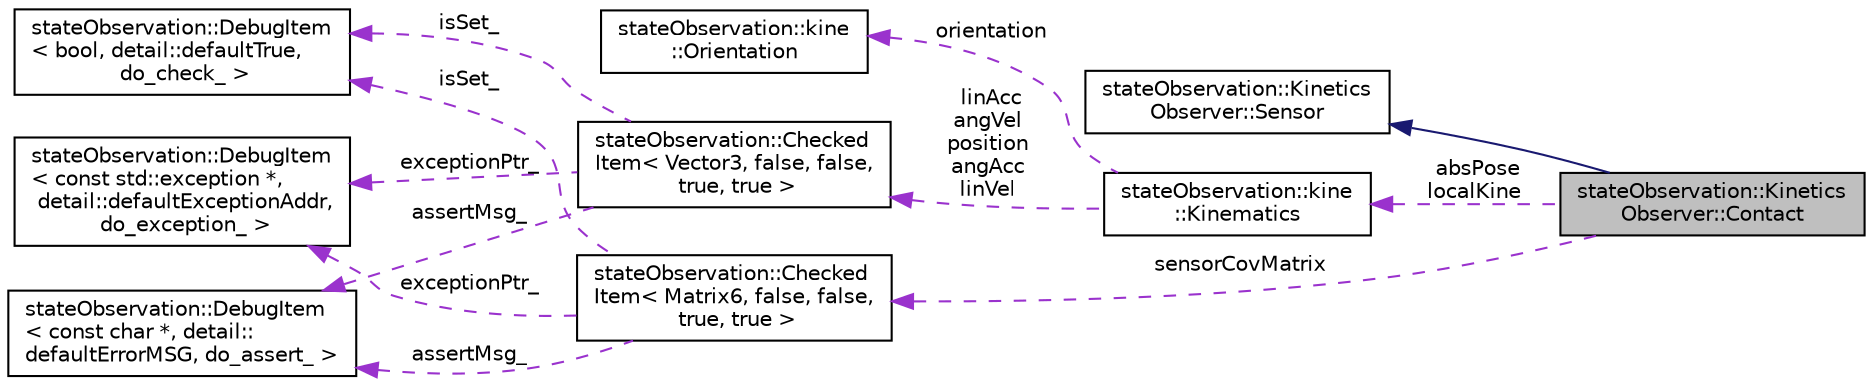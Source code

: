 digraph "stateObservation::KineticsObserver::Contact"
{
  edge [fontname="Helvetica",fontsize="10",labelfontname="Helvetica",labelfontsize="10"];
  node [fontname="Helvetica",fontsize="10",shape=record];
  rankdir="LR";
  Node2 [label="stateObservation::Kinetics\lObserver::Contact",height=0.2,width=0.4,color="black", fillcolor="grey75", style="filled", fontcolor="black"];
  Node3 -> Node2 [dir="back",color="midnightblue",fontsize="10",style="solid",fontname="Helvetica"];
  Node3 [label="stateObservation::Kinetics\lObserver::Sensor",height=0.2,width=0.4,color="black", fillcolor="white", style="filled",URL="$structstateObservation_1_1KineticsObserver_1_1Sensor.html"];
  Node4 -> Node2 [dir="back",color="darkorchid3",fontsize="10",style="dashed",label=" sensorCovMatrix" ,fontname="Helvetica"];
  Node4 [label="stateObservation::Checked\lItem\< Matrix6, false, false,\l true, true \>",height=0.2,width=0.4,color="black", fillcolor="white", style="filled",URL="$classstateObservation_1_1CheckedItem.html"];
  Node5 -> Node4 [dir="back",color="darkorchid3",fontsize="10",style="dashed",label=" exceptionPtr_" ,fontname="Helvetica"];
  Node5 [label="stateObservation::DebugItem\l\< const std::exception *,\l detail::defaultExceptionAddr,\l do_exception_ \>",height=0.2,width=0.4,color="black", fillcolor="white", style="filled",URL="$classstateObservation_1_1DebugItem.html"];
  Node6 -> Node4 [dir="back",color="darkorchid3",fontsize="10",style="dashed",label=" isSet_" ,fontname="Helvetica"];
  Node6 [label="stateObservation::DebugItem\l\< bool, detail::defaultTrue,\l do_check_ \>",height=0.2,width=0.4,color="black", fillcolor="white", style="filled",URL="$classstateObservation_1_1DebugItem.html"];
  Node7 -> Node4 [dir="back",color="darkorchid3",fontsize="10",style="dashed",label=" assertMsg_" ,fontname="Helvetica"];
  Node7 [label="stateObservation::DebugItem\l\< const char *, detail::\ldefaultErrorMSG, do_assert_ \>",height=0.2,width=0.4,color="black", fillcolor="white", style="filled",URL="$classstateObservation_1_1DebugItem.html"];
  Node8 -> Node2 [dir="back",color="darkorchid3",fontsize="10",style="dashed",label=" absPose\nlocalKine" ,fontname="Helvetica"];
  Node8 [label="stateObservation::kine\l::Kinematics",height=0.2,width=0.4,color="black", fillcolor="white", style="filled",URL="$structstateObservation_1_1kine_1_1Kinematics.html"];
  Node9 -> Node8 [dir="back",color="darkorchid3",fontsize="10",style="dashed",label=" linAcc\nangVel\nposition\nangAcc\nlinVel" ,fontname="Helvetica"];
  Node9 [label="stateObservation::Checked\lItem\< Vector3, false, false,\l true, true \>",height=0.2,width=0.4,color="black", fillcolor="white", style="filled",URL="$classstateObservation_1_1CheckedItem.html"];
  Node5 -> Node9 [dir="back",color="darkorchid3",fontsize="10",style="dashed",label=" exceptionPtr_" ,fontname="Helvetica"];
  Node6 -> Node9 [dir="back",color="darkorchid3",fontsize="10",style="dashed",label=" isSet_" ,fontname="Helvetica"];
  Node7 -> Node9 [dir="back",color="darkorchid3",fontsize="10",style="dashed",label=" assertMsg_" ,fontname="Helvetica"];
  Node10 -> Node8 [dir="back",color="darkorchid3",fontsize="10",style="dashed",label=" orientation" ,fontname="Helvetica"];
  Node10 [label="stateObservation::kine\l::Orientation",height=0.2,width=0.4,color="black", fillcolor="white", style="filled",URL="$classstateObservation_1_1kine_1_1Orientation.html"];
}
